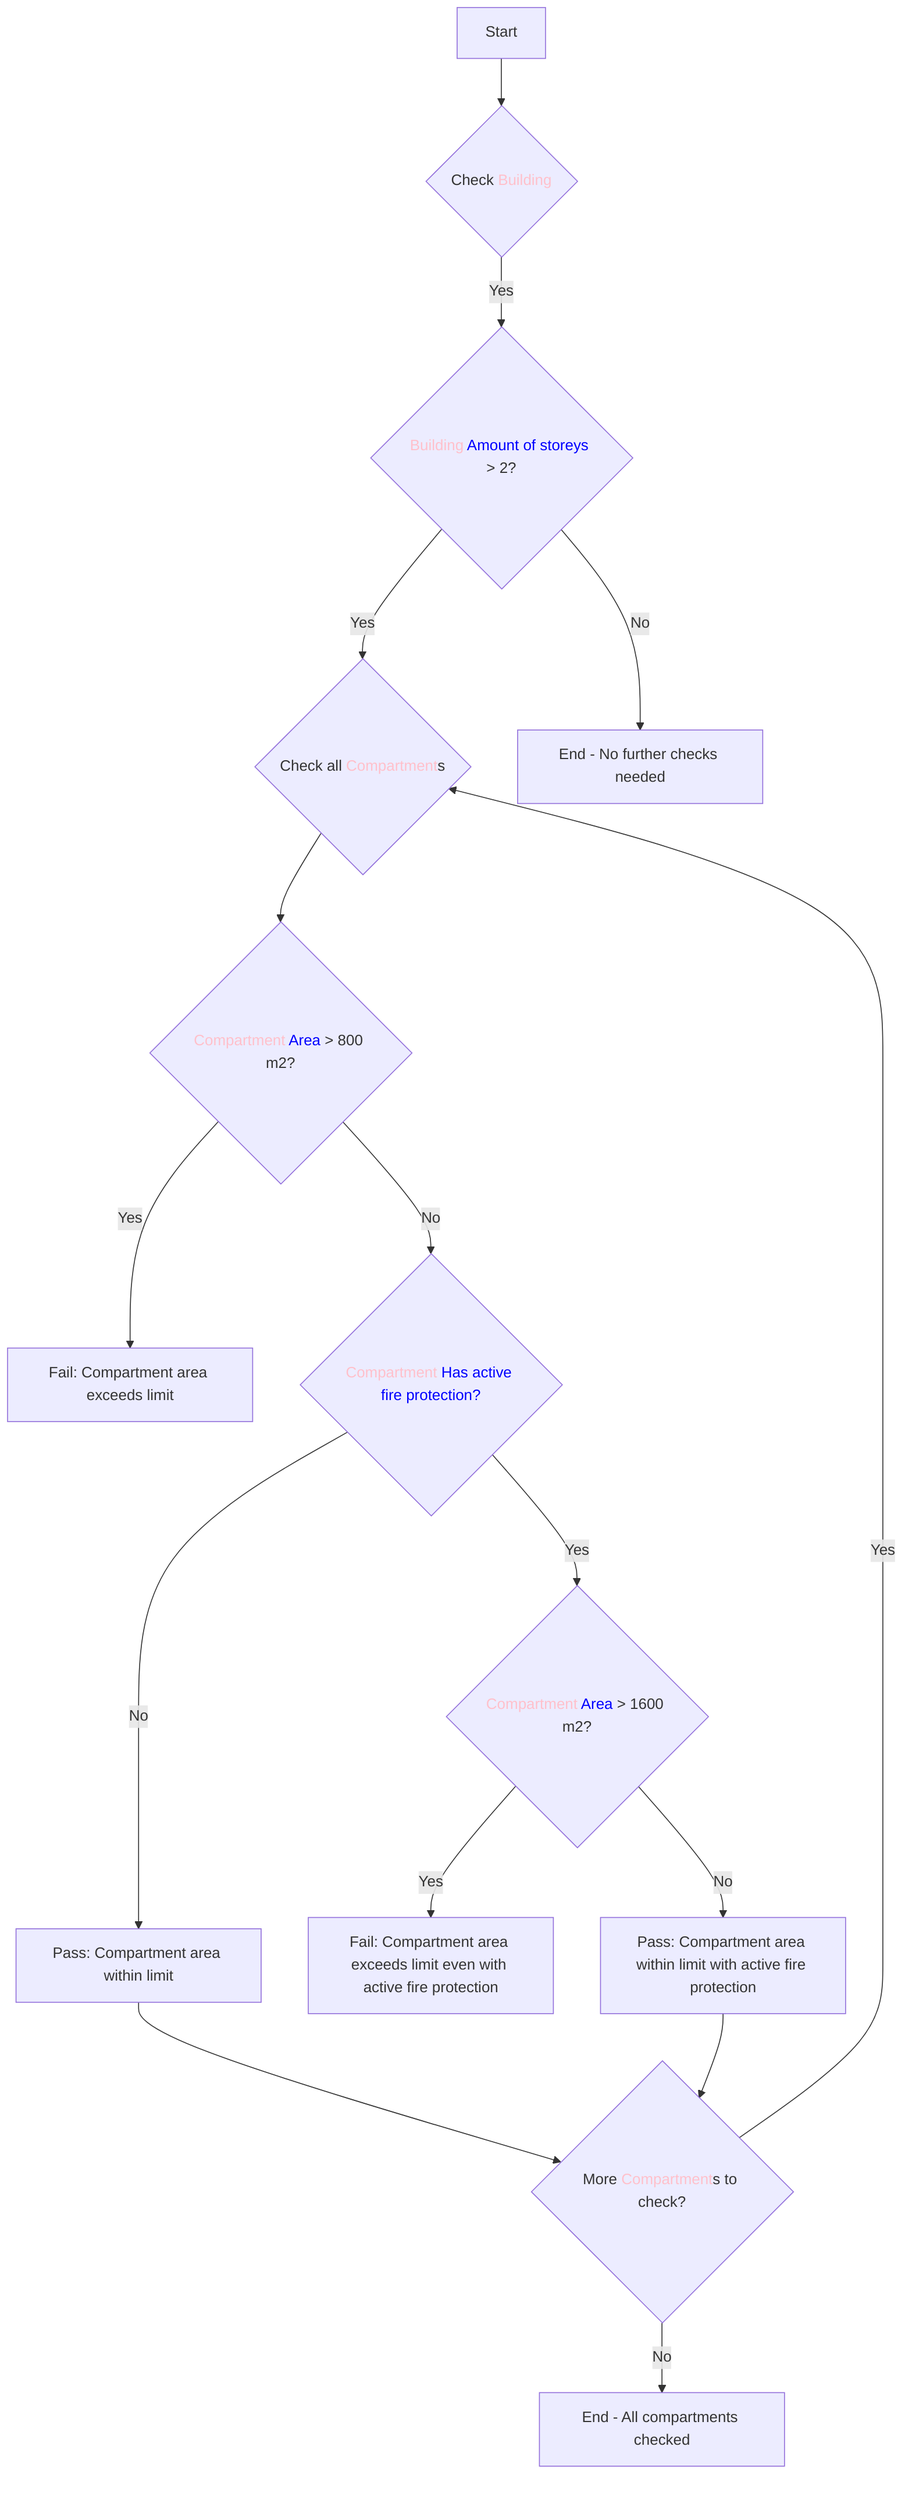 graph TD
    A[Start] --> B{Check <font color='pink'>Building</font>}
    B --> |Yes| C{<font color='pink'>Building</font> <font color='blue'>Amount of storeys</font> > 2?}
    C --> |Yes| D{Check all <font color='pink'>Compartment</font>s}
    C --> |No| Z[End - No further checks needed]
    D --> E{<font color='pink'>Compartment</font> <font color='blue'>Area</font> > 800 m2?}
    E --> |Yes| F[Fail: Compartment area exceeds limit]
    E --> |No| G{<font color='pink'>Compartment</font> <font color='blue'>Has active fire protection?</font>}
    G --> |Yes| H{<font color='pink'>Compartment</font> <font color='blue'>Area</font> > 1600 m2?}
    G --> |No| I[Pass: Compartment area within limit]
    H --> |Yes| J[Fail: Compartment area exceeds limit even with active fire protection]
    H --> |No| K[Pass: Compartment area within limit with active fire protection]
    I --> L{More <font color='pink'>Compartment</font>s to check?}
    K --> L
    L --> |Yes| D
    L --> |No| M[End - All compartments checked]